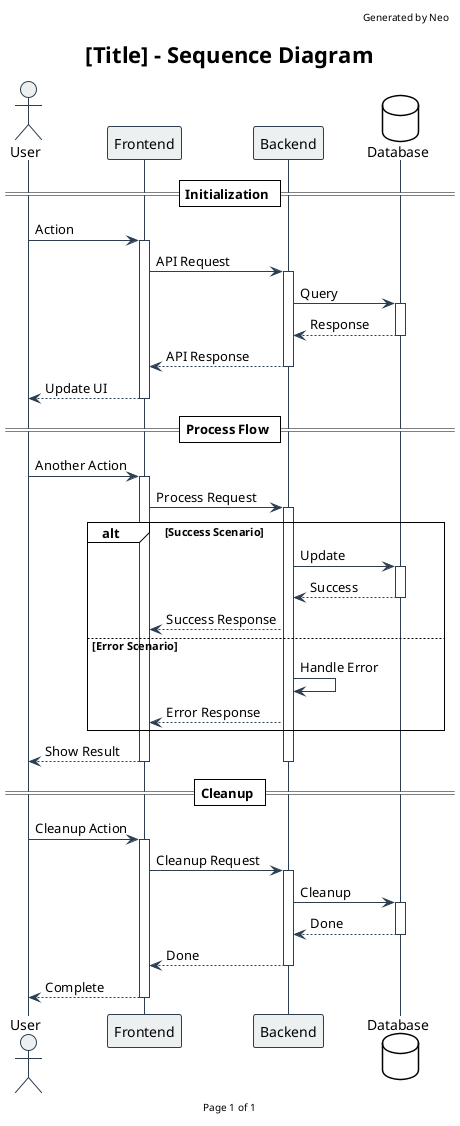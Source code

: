 @startuml
'Theme and styling
!theme plain
skinparam backgroundColor transparent
skinparam handwritten false
skinparam defaultFontName "Arial"
skinparam sequence {
    ArrowColor #2C3E50
    ActorBorderColor #2C3E50
    LifeLineBorderColor #2C3E50
    ParticipantBorderColor #2C3E50
    ParticipantBackgroundColor #ECF0F1
    ActorBackgroundColor #ECF0F1
}

'Title and header
title [Title] - Sequence Diagram
header
Generated by Neo
endheader

'Participants
actor User
participant "Frontend" as FE
participant "Backend" as BE
database "Database" as DB

'Sequence
== Initialization ==
User -> FE: Action
activate FE

FE -> BE: API Request
activate BE

BE -> DB: Query
activate DB
DB --> BE: Response
deactivate DB

BE --> FE: API Response
deactivate BE

FE --> User: Update UI
deactivate FE

== Process Flow ==
User -> FE: Another Action
activate FE

FE -> BE: Process Request
activate BE

alt Success Scenario
    BE -> DB: Update
    activate DB
    DB --> BE: Success
    deactivate DB
    BE --> FE: Success Response
else Error Scenario
    BE -> BE: Handle Error
    BE --> FE: Error Response
end

FE --> User: Show Result
deactivate FE
deactivate BE

== Cleanup ==
User -> FE: Cleanup Action
activate FE
FE -> BE: Cleanup Request
activate BE
BE -> DB: Cleanup
activate DB
DB --> BE: Done
deactivate DB
BE --> FE: Done
deactivate BE
FE --> User: Complete
deactivate FE

'Footer
footer
Page %page% of %lastpage%
endfooter

@enduml 